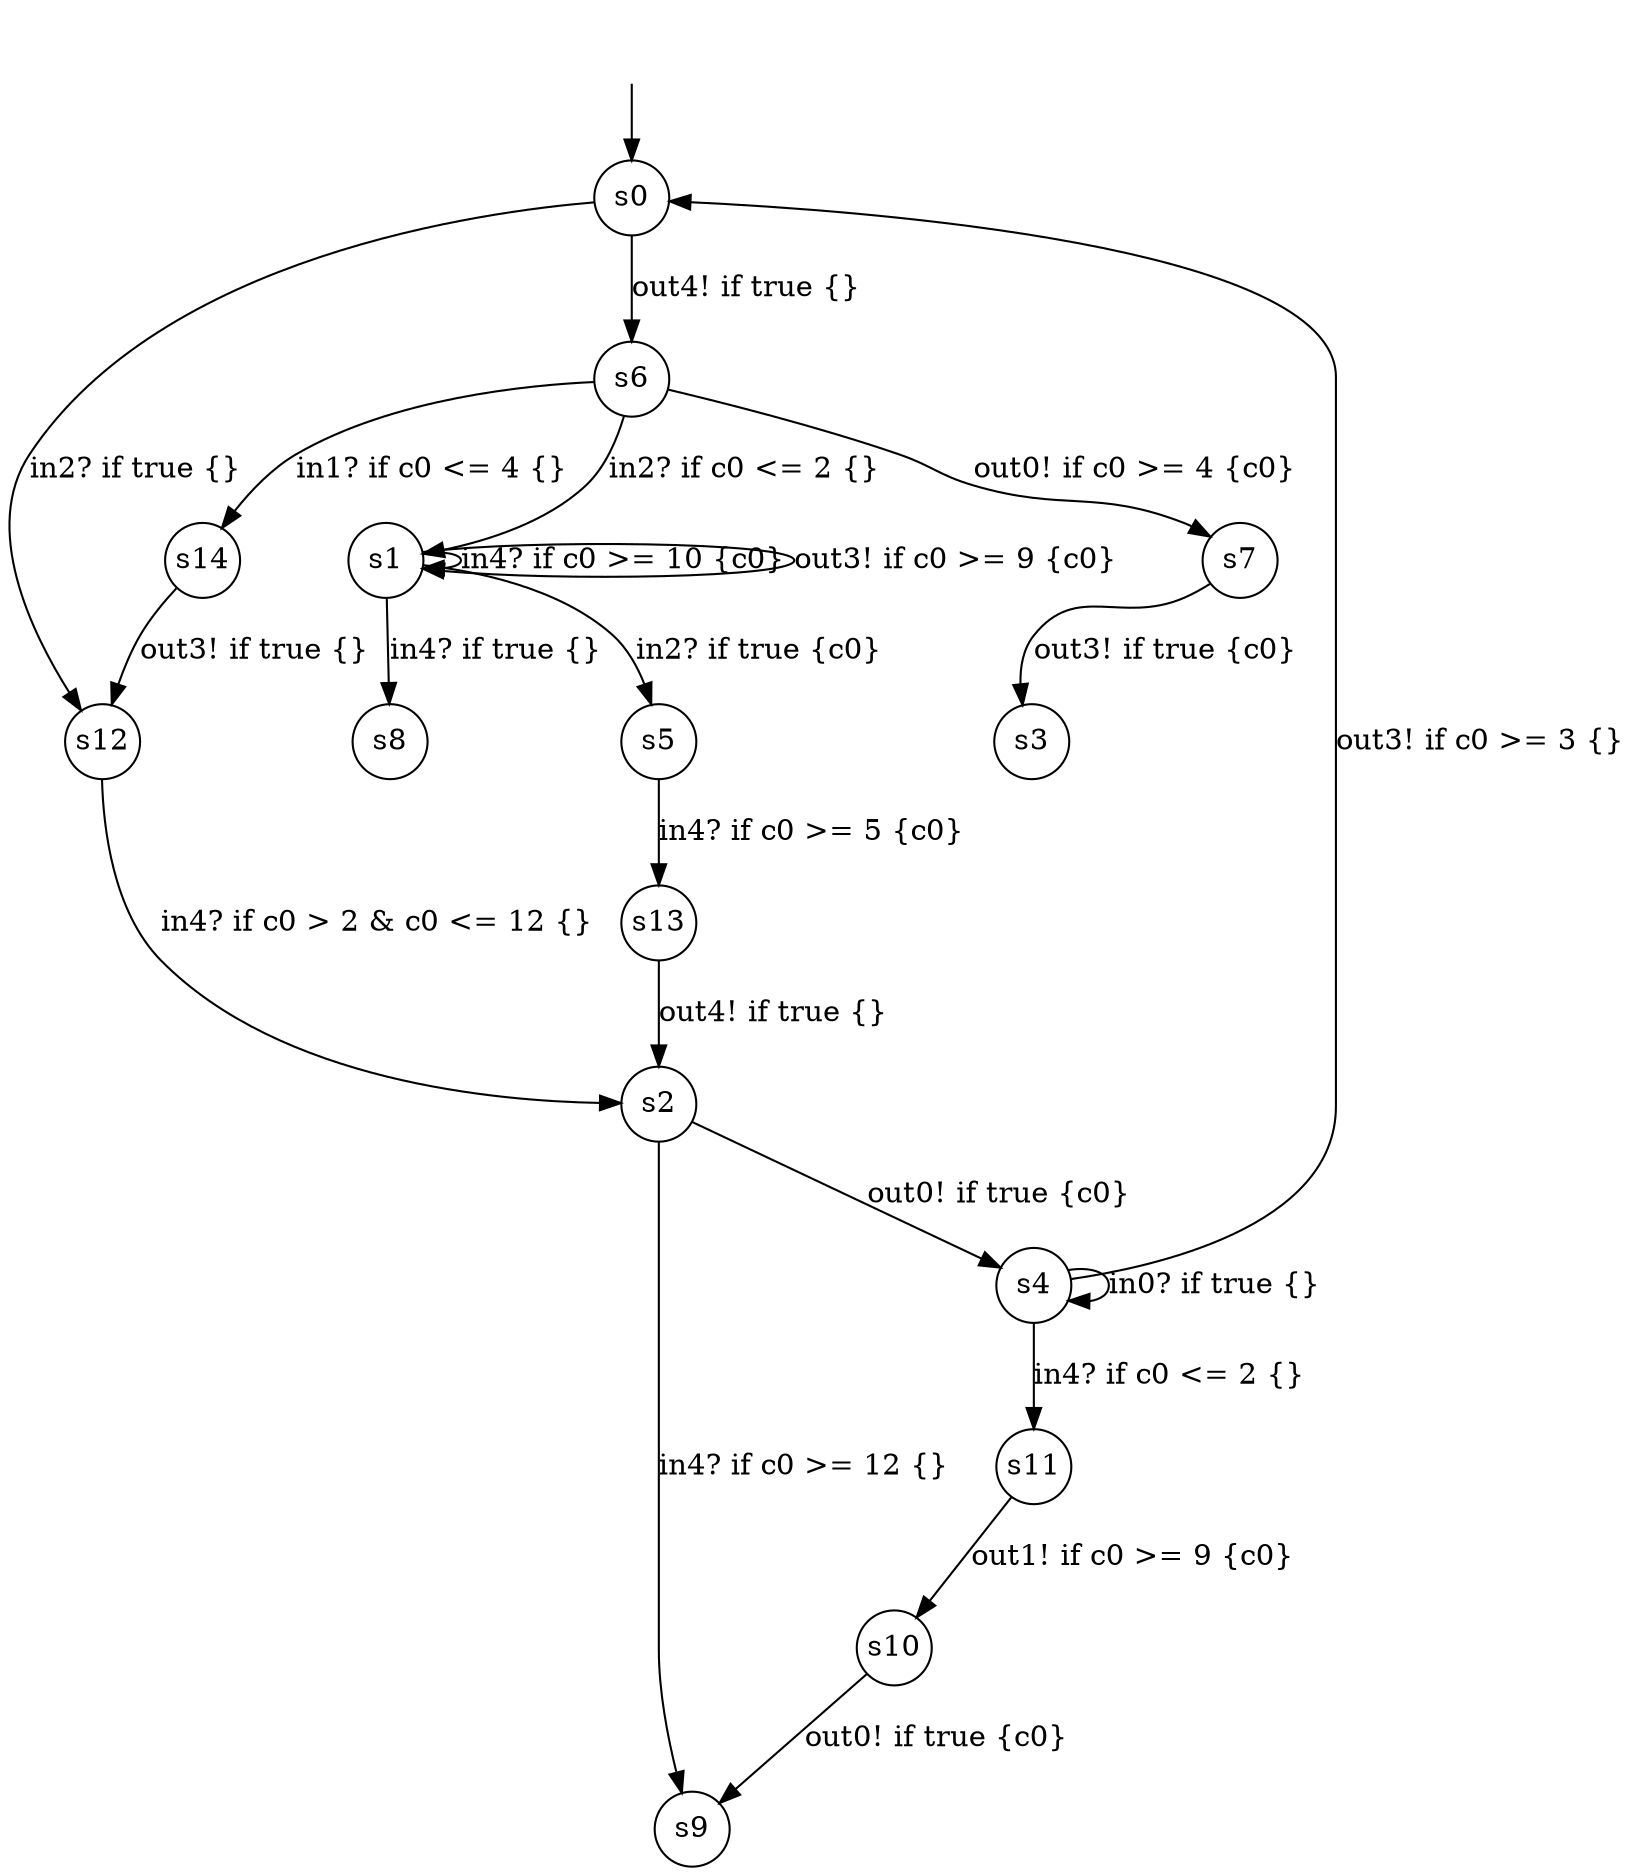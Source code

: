 digraph g {
__start0 [label="" shape="none"];
s0 [shape="circle" margin=0 label="s0"];
s1 [shape="circle" margin=0 label="s1"];
s2 [shape="circle" margin=0 label="s2"];
s3 [shape="circle" margin=0 label="s3"];
s4 [shape="circle" margin=0 label="s4"];
s5 [shape="circle" margin=0 label="s5"];
s6 [shape="circle" margin=0 label="s6"];
s7 [shape="circle" margin=0 label="s7"];
s8 [shape="circle" margin=0 label="s8"];
s9 [shape="circle" margin=0 label="s9"];
s10 [shape="circle" margin=0 label="s10"];
s11 [shape="circle" margin=0 label="s11"];
s12 [shape="circle" margin=0 label="s12"];
s13 [shape="circle" margin=0 label="s13"];
s14 [shape="circle" margin=0 label="s14"];
s0 -> s6 [label="out4! if true {} "];
s0 -> s12 [label="in2? if true {} "];
s1 -> s5 [label="in2? if true {c0} "];
s1 -> s1 [label="in4? if c0 >= 10 {c0} "];
s1 -> s8 [label="in4? if true {} "];
s1 -> s1 [label="out3! if c0 >= 9 {c0} "];
s2 -> s9 [label="in4? if c0 >= 12 {} "];
s2 -> s4 [label="out0! if true {c0} "];
s4 -> s11 [label="in4? if c0 <= 2 {} "];
s4 -> s0 [label="out3! if c0 >= 3 {} "];
s4 -> s4 [label="in0? if true {} "];
s5 -> s13 [label="in4? if c0 >= 5 {c0} "];
s6 -> s14 [label="in1? if c0 <= 4 {} "];
s6 -> s7 [label="out0! if c0 >= 4 {c0} "];
s6 -> s1 [label="in2? if c0 <= 2 {} "];
s7 -> s3 [label="out3! if true {c0} "];
s10 -> s9 [label="out0! if true {c0} "];
s11 -> s10 [label="out1! if c0 >= 9 {c0} "];
s12 -> s2 [label="in4? if c0 > 2 & c0 <= 12 {} "];
s13 -> s2 [label="out4! if true {} "];
s14 -> s12 [label="out3! if true {} "];
__start0 -> s0;
}
